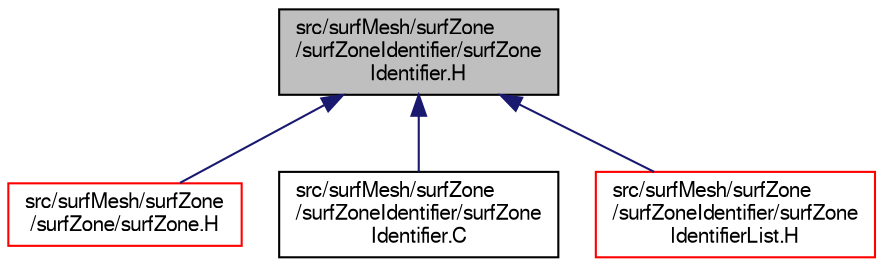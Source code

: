 digraph "src/surfMesh/surfZone/surfZoneIdentifier/surfZoneIdentifier.H"
{
  bgcolor="transparent";
  edge [fontname="FreeSans",fontsize="10",labelfontname="FreeSans",labelfontsize="10"];
  node [fontname="FreeSans",fontsize="10",shape=record];
  Node44 [label="src/surfMesh/surfZone\l/surfZoneIdentifier/surfZone\lIdentifier.H",height=0.2,width=0.4,color="black", fillcolor="grey75", style="filled", fontcolor="black"];
  Node44 -> Node45 [dir="back",color="midnightblue",fontsize="10",style="solid",fontname="FreeSans"];
  Node45 [label="src/surfMesh/surfZone\l/surfZone/surfZone.H",height=0.2,width=0.4,color="red",URL="$a15323.html"];
  Node44 -> Node163 [dir="back",color="midnightblue",fontsize="10",style="solid",fontname="FreeSans"];
  Node163 [label="src/surfMesh/surfZone\l/surfZoneIdentifier/surfZone\lIdentifier.C",height=0.2,width=0.4,color="black",URL="$a15335.html"];
  Node44 -> Node164 [dir="back",color="midnightblue",fontsize="10",style="solid",fontname="FreeSans"];
  Node164 [label="src/surfMesh/surfZone\l/surfZoneIdentifier/surfZone\lIdentifierList.H",height=0.2,width=0.4,color="red",URL="$a15341.html"];
}
